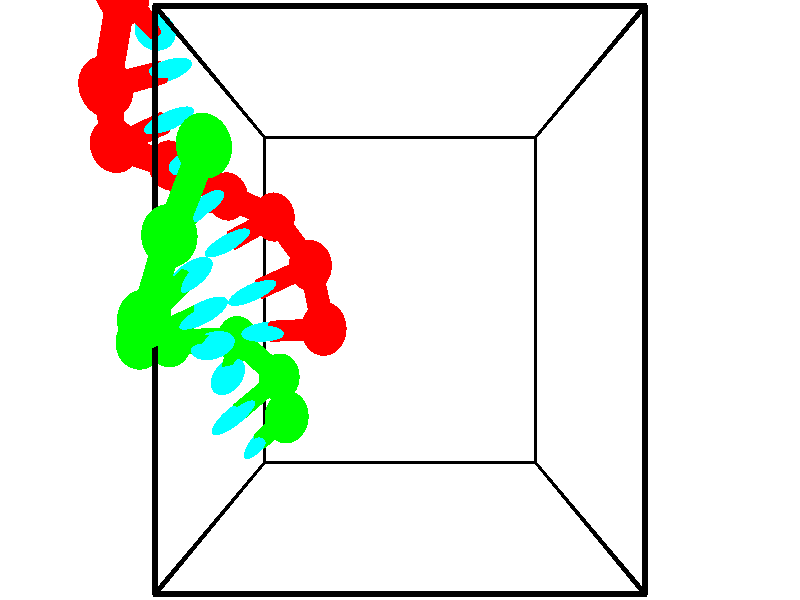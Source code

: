 // switches for output
#declare DRAW_BASES = 1; // possible values are 0, 1; only relevant for DNA ribbons
#declare DRAW_BASES_TYPE = 3; // possible values are 1, 2, 3; only relevant for DNA ribbons
#declare DRAW_FOG = 0; // set to 1 to enable fog

#include "colors.inc"

#include "transforms.inc"
background { rgb <1, 1, 1>}

#default {
   normal{
       ripples 0.25
       frequency 0.20
       turbulence 0.2
       lambda 5
   }
	finish {
		phong 0.1
		phong_size 40.
	}
}

// original window dimensions: 1024x640


// camera settings

camera {
	sky <-0, 1, 0>
	up <-0, 1, 0>
	right 1.6 * <1, 0, 0>
	location <2.5, 2.5, 11.1562>
	look_at <2.5, 2.5, 2.5>
	direction <0, 0, -8.6562>
	angle 67.0682
}


# declare cpy_camera_pos = <2.5, 2.5, 11.1562>;
# if (DRAW_FOG = 1)
fog {
	fog_type 2
	up vnormalize(cpy_camera_pos)
	color rgbt<1,1,1,0.3>
	distance 1e-5
	fog_alt 3e-3
	fog_offset 4
}
# end


// LIGHTS

# declare lum = 6;
global_settings {
	ambient_light rgb lum * <0.05, 0.05, 0.05>
	max_trace_level 15
}# declare cpy_direct_light_amount = 0.25;
light_source
{	1000 * <-1, -1, 1>,
	rgb lum * cpy_direct_light_amount
	parallel
}

light_source
{	1000 * <1, 1, -1>,
	rgb lum * cpy_direct_light_amount
	parallel
}

// strand 0

// nucleotide -1

// particle -1
sphere {
	<-0.243623, 5.031512, 5.196095> 0.250000
	pigment { color rgbt <1,0,0,0> }
	no_shadow
}
cylinder {
	<-0.215141, 4.994522, 4.798828>,  <-0.198052, 4.972328, 4.560468>, 0.100000
	pigment { color rgbt <1,0,0,0> }
	no_shadow
}
cylinder {
	<-0.215141, 4.994522, 4.798828>,  <-0.243623, 5.031512, 5.196095>, 0.100000
	pigment { color rgbt <1,0,0,0> }
	no_shadow
}

// particle -1
sphere {
	<-0.215141, 4.994522, 4.798828> 0.100000
	pigment { color rgbt <1,0,0,0> }
	no_shadow
}
sphere {
	0, 1
	scale<0.080000,0.200000,0.300000>
	matrix <0.477865, -0.870828, 0.115343,
		-0.875543, -0.482812, -0.017819,
		0.071207, -0.092473, -0.993166,
		-0.193780, 4.966780, 4.500878>
	pigment { color rgbt <0,1,1,0> }
	no_shadow
}
cylinder {
	<-0.467629, 4.289418, 5.057500>,  <-0.243623, 5.031512, 5.196095>, 0.130000
	pigment { color rgbt <1,0,0,0> }
	no_shadow
}

// nucleotide -1

// particle -1
sphere {
	<-0.467629, 4.289418, 5.057500> 0.250000
	pigment { color rgbt <1,0,0,0> }
	no_shadow
}
cylinder {
	<-0.221527, 4.454060, 4.788563>,  <-0.073866, 4.552845, 4.627201>, 0.100000
	pigment { color rgbt <1,0,0,0> }
	no_shadow
}
cylinder {
	<-0.221527, 4.454060, 4.788563>,  <-0.467629, 4.289418, 5.057500>, 0.100000
	pigment { color rgbt <1,0,0,0> }
	no_shadow
}

// particle -1
sphere {
	<-0.221527, 4.454060, 4.788563> 0.100000
	pigment { color rgbt <1,0,0,0> }
	no_shadow
}
sphere {
	0, 1
	scale<0.080000,0.200000,0.300000>
	matrix <0.370337, -0.903812, -0.214417,
		-0.695926, -0.117072, -0.708506,
		0.615254, 0.411605, -0.672343,
		-0.036951, 4.577541, 4.586860>
	pigment { color rgbt <0,1,1,0> }
	no_shadow
}
cylinder {
	<-0.687688, 3.936999, 4.408230>,  <-0.467629, 4.289418, 5.057500>, 0.130000
	pigment { color rgbt <1,0,0,0> }
	no_shadow
}

// nucleotide -1

// particle -1
sphere {
	<-0.687688, 3.936999, 4.408230> 0.250000
	pigment { color rgbt <1,0,0,0> }
	no_shadow
}
cylinder {
	<-0.312523, 4.051178, 4.487061>,  <-0.087424, 4.119685, 4.534359>, 0.100000
	pigment { color rgbt <1,0,0,0> }
	no_shadow
}
cylinder {
	<-0.312523, 4.051178, 4.487061>,  <-0.687688, 3.936999, 4.408230>, 0.100000
	pigment { color rgbt <1,0,0,0> }
	no_shadow
}

// particle -1
sphere {
	<-0.312523, 4.051178, 4.487061> 0.100000
	pigment { color rgbt <1,0,0,0> }
	no_shadow
}
sphere {
	0, 1
	scale<0.080000,0.200000,0.300000>
	matrix <0.335217, -0.891929, -0.303466,
		0.089155, 0.350688, -0.932239,
		0.937913, 0.285447, 0.197076,
		-0.031149, 4.136812, 4.546184>
	pigment { color rgbt <0,1,1,0> }
	no_shadow
}
cylinder {
	<-0.290741, 3.861196, 3.815763>,  <-0.687688, 3.936999, 4.408230>, 0.130000
	pigment { color rgbt <1,0,0,0> }
	no_shadow
}

// nucleotide -1

// particle -1
sphere {
	<-0.290741, 3.861196, 3.815763> 0.250000
	pigment { color rgbt <1,0,0,0> }
	no_shadow
}
cylinder {
	<-0.057152, 3.819027, 4.137722>,  <0.083002, 3.793725, 4.330898>, 0.100000
	pigment { color rgbt <1,0,0,0> }
	no_shadow
}
cylinder {
	<-0.057152, 3.819027, 4.137722>,  <-0.290741, 3.861196, 3.815763>, 0.100000
	pigment { color rgbt <1,0,0,0> }
	no_shadow
}

// particle -1
sphere {
	<-0.057152, 3.819027, 4.137722> 0.100000
	pigment { color rgbt <1,0,0,0> }
	no_shadow
}
sphere {
	0, 1
	scale<0.080000,0.200000,0.300000>
	matrix <0.401588, -0.824183, -0.399311,
		0.705481, 0.556424, -0.438963,
		0.583973, -0.105424, 0.804899,
		0.118040, 3.787400, 4.379191>
	pigment { color rgbt <0,1,1,0> }
	no_shadow
}
cylinder {
	<0.332153, 3.583226, 3.572214>,  <-0.290741, 3.861196, 3.815763>, 0.130000
	pigment { color rgbt <1,0,0,0> }
	no_shadow
}

// nucleotide -1

// particle -1
sphere {
	<0.332153, 3.583226, 3.572214> 0.250000
	pigment { color rgbt <1,0,0,0> }
	no_shadow
}
cylinder {
	<0.310234, 3.489853, 3.960545>,  <0.297082, 3.433829, 4.193543>, 0.100000
	pigment { color rgbt <1,0,0,0> }
	no_shadow
}
cylinder {
	<0.310234, 3.489853, 3.960545>,  <0.332153, 3.583226, 3.572214>, 0.100000
	pigment { color rgbt <1,0,0,0> }
	no_shadow
}

// particle -1
sphere {
	<0.310234, 3.489853, 3.960545> 0.100000
	pigment { color rgbt <1,0,0,0> }
	no_shadow
}
sphere {
	0, 1
	scale<0.080000,0.200000,0.300000>
	matrix <0.532297, -0.829437, -0.169391,
		0.844782, 0.507486, 0.169708,
		-0.054798, -0.233434, 0.970827,
		0.293795, 3.419823, 4.251793>
	pigment { color rgbt <0,1,1,0> }
	no_shadow
}
cylinder {
	<0.950270, 3.349680, 3.730215>,  <0.332153, 3.583226, 3.572214>, 0.130000
	pigment { color rgbt <1,0,0,0> }
	no_shadow
}

// nucleotide -1

// particle -1
sphere {
	<0.950270, 3.349680, 3.730215> 0.250000
	pigment { color rgbt <1,0,0,0> }
	no_shadow
}
cylinder {
	<0.700340, 3.179306, 3.991955>,  <0.550382, 3.077082, 4.148999>, 0.100000
	pigment { color rgbt <1,0,0,0> }
	no_shadow
}
cylinder {
	<0.700340, 3.179306, 3.991955>,  <0.950270, 3.349680, 3.730215>, 0.100000
	pigment { color rgbt <1,0,0,0> }
	no_shadow
}

// particle -1
sphere {
	<0.700340, 3.179306, 3.991955> 0.100000
	pigment { color rgbt <1,0,0,0> }
	no_shadow
}
sphere {
	0, 1
	scale<0.080000,0.200000,0.300000>
	matrix <0.415415, -0.890974, -0.183290,
		0.661079, 0.157302, 0.733642,
		-0.624824, -0.425935, 0.654350,
		0.512893, 3.051526, 4.188260>
	pigment { color rgbt <0,1,1,0> }
	no_shadow
}
cylinder {
	<1.447934, 2.835946, 4.066914>,  <0.950270, 3.349680, 3.730215>, 0.130000
	pigment { color rgbt <1,0,0,0> }
	no_shadow
}

// nucleotide -1

// particle -1
sphere {
	<1.447934, 2.835946, 4.066914> 0.250000
	pigment { color rgbt <1,0,0,0> }
	no_shadow
}
cylinder {
	<1.094658, 2.688454, 4.182854>,  <0.882692, 2.599958, 4.252418>, 0.100000
	pigment { color rgbt <1,0,0,0> }
	no_shadow
}
cylinder {
	<1.094658, 2.688454, 4.182854>,  <1.447934, 2.835946, 4.066914>, 0.100000
	pigment { color rgbt <1,0,0,0> }
	no_shadow
}

// particle -1
sphere {
	<1.094658, 2.688454, 4.182854> 0.100000
	pigment { color rgbt <1,0,0,0> }
	no_shadow
}
sphere {
	0, 1
	scale<0.080000,0.200000,0.300000>
	matrix <0.329741, -0.927643, -0.175353,
		0.333534, -0.059295, 0.940871,
		-0.883191, -0.368730, 0.289849,
		0.829701, 2.577835, 4.269808>
	pigment { color rgbt <0,1,1,0> }
	no_shadow
}
cylinder {
	<1.654360, 2.233063, 4.444700>,  <1.447934, 2.835946, 4.066914>, 0.130000
	pigment { color rgbt <1,0,0,0> }
	no_shadow
}

// nucleotide -1

// particle -1
sphere {
	<1.654360, 2.233063, 4.444700> 0.250000
	pigment { color rgbt <1,0,0,0> }
	no_shadow
}
cylinder {
	<1.267540, 2.214176, 4.344631>,  <1.035448, 2.202844, 4.284590>, 0.100000
	pigment { color rgbt <1,0,0,0> }
	no_shadow
}
cylinder {
	<1.267540, 2.214176, 4.344631>,  <1.654360, 2.233063, 4.444700>, 0.100000
	pigment { color rgbt <1,0,0,0> }
	no_shadow
}

// particle -1
sphere {
	<1.267540, 2.214176, 4.344631> 0.100000
	pigment { color rgbt <1,0,0,0> }
	no_shadow
}
sphere {
	0, 1
	scale<0.080000,0.200000,0.300000>
	matrix <0.103906, -0.970285, -0.218519,
		-0.232419, -0.237313, 0.943220,
		-0.967049, -0.047218, -0.250171,
		0.977425, 2.200011, 4.269580>
	pigment { color rgbt <0,1,1,0> }
	no_shadow
}
// strand 1

// nucleotide -1

// particle -1
sphere {
	<1.192154, 1.374202, 4.187756> 0.250000
	pigment { color rgbt <0,1,0,0> }
	no_shadow
}
cylinder {
	<0.948898, 1.189095, 3.929760>,  <0.802945, 1.078030, 3.774962>, 0.100000
	pigment { color rgbt <0,1,0,0> }
	no_shadow
}
cylinder {
	<0.948898, 1.189095, 3.929760>,  <1.192154, 1.374202, 4.187756>, 0.100000
	pigment { color rgbt <0,1,0,0> }
	no_shadow
}

// particle -1
sphere {
	<0.948898, 1.189095, 3.929760> 0.100000
	pigment { color rgbt <0,1,0,0> }
	no_shadow
}
sphere {
	0, 1
	scale<0.080000,0.200000,0.300000>
	matrix <-0.693485, 0.705115, 0.147957,
		0.386322, 0.537270, -0.749731,
		-0.608139, -0.462768, -0.644991,
		0.766457, 1.050264, 3.736263>
	pigment { color rgbt <0,1,1,0> }
	no_shadow
}
cylinder {
	<0.975835, 1.685134, 3.519307>,  <1.192154, 1.374202, 4.187756>, 0.130000
	pigment { color rgbt <0,1,0,0> }
	no_shadow
}

// nucleotide -1

// particle -1
sphere {
	<0.975835, 1.685134, 3.519307> 0.250000
	pigment { color rgbt <0,1,0,0> }
	no_shadow
}
cylinder {
	<0.707726, 1.487301, 3.740620>,  <0.546860, 1.368601, 3.873407>, 0.100000
	pigment { color rgbt <0,1,0,0> }
	no_shadow
}
cylinder {
	<0.707726, 1.487301, 3.740620>,  <0.975835, 1.685134, 3.519307>, 0.100000
	pigment { color rgbt <0,1,0,0> }
	no_shadow
}

// particle -1
sphere {
	<0.707726, 1.487301, 3.740620> 0.100000
	pigment { color rgbt <0,1,0,0> }
	no_shadow
}
sphere {
	0, 1
	scale<0.080000,0.200000,0.300000>
	matrix <-0.417042, 0.867721, 0.270437,
		-0.613847, -0.049475, -0.787873,
		-0.670274, -0.494583, 0.553281,
		0.506643, 1.338926, 3.906604>
	pigment { color rgbt <0,1,1,0> }
	no_shadow
}
cylinder {
	<0.397591, 2.077320, 3.360813>,  <0.975835, 1.685134, 3.519307>, 0.130000
	pigment { color rgbt <0,1,0,0> }
	no_shadow
}

// nucleotide -1

// particle -1
sphere {
	<0.397591, 2.077320, 3.360813> 0.250000
	pigment { color rgbt <0,1,0,0> }
	no_shadow
}
cylinder {
	<0.430283, 1.888931, 3.712154>,  <0.449898, 1.775898, 3.922959>, 0.100000
	pigment { color rgbt <0,1,0,0> }
	no_shadow
}
cylinder {
	<0.430283, 1.888931, 3.712154>,  <0.397591, 2.077320, 3.360813>, 0.100000
	pigment { color rgbt <0,1,0,0> }
	no_shadow
}

// particle -1
sphere {
	<0.430283, 1.888931, 3.712154> 0.100000
	pigment { color rgbt <0,1,0,0> }
	no_shadow
}
sphere {
	0, 1
	scale<0.080000,0.200000,0.300000>
	matrix <-0.160245, 0.863626, 0.477986,
		-0.983688, -0.179817, -0.004888,
		0.081729, -0.470972, 0.878354,
		0.454801, 1.747640, 3.975661>
	pigment { color rgbt <0,1,1,0> }
	no_shadow
}
cylinder {
	<-0.292119, 2.069759, 3.822006>,  <0.397591, 2.077320, 3.360813>, 0.130000
	pigment { color rgbt <0,1,0,0> }
	no_shadow
}

// nucleotide -1

// particle -1
sphere {
	<-0.292119, 2.069759, 3.822006> 0.250000
	pigment { color rgbt <0,1,0,0> }
	no_shadow
}
cylinder {
	<0.060669, 2.065144, 4.010471>,  <0.272342, 2.062374, 4.123551>, 0.100000
	pigment { color rgbt <0,1,0,0> }
	no_shadow
}
cylinder {
	<0.060669, 2.065144, 4.010471>,  <-0.292119, 2.069759, 3.822006>, 0.100000
	pigment { color rgbt <0,1,0,0> }
	no_shadow
}

// particle -1
sphere {
	<0.060669, 2.065144, 4.010471> 0.100000
	pigment { color rgbt <0,1,0,0> }
	no_shadow
}
sphere {
	0, 1
	scale<0.080000,0.200000,0.300000>
	matrix <-0.265087, 0.814436, 0.516161,
		-0.389690, -0.580138, 0.715249,
		0.881969, -0.011540, 0.471165,
		0.325260, 2.061682, 4.151821>
	pigment { color rgbt <0,1,1,0> }
	no_shadow
}
cylinder {
	<-0.349934, 2.113166, 4.522157>,  <-0.292119, 2.069759, 3.822006>, 0.130000
	pigment { color rgbt <0,1,0,0> }
	no_shadow
}

// nucleotide -1

// particle -1
sphere {
	<-0.349934, 2.113166, 4.522157> 0.250000
	pigment { color rgbt <0,1,0,0> }
	no_shadow
}
cylinder {
	<0.014076, 2.265491, 4.456631>,  <0.232482, 2.356887, 4.417315>, 0.100000
	pigment { color rgbt <0,1,0,0> }
	no_shadow
}
cylinder {
	<0.014076, 2.265491, 4.456631>,  <-0.349934, 2.113166, 4.522157>, 0.100000
	pigment { color rgbt <0,1,0,0> }
	no_shadow
}

// particle -1
sphere {
	<0.014076, 2.265491, 4.456631> 0.100000
	pigment { color rgbt <0,1,0,0> }
	no_shadow
}
sphere {
	0, 1
	scale<0.080000,0.200000,0.300000>
	matrix <-0.274926, 0.850158, 0.449050,
		0.310273, -0.363610, 0.878361,
		0.910025, 0.380813, -0.163816,
		0.287084, 2.379735, 4.407486>
	pigment { color rgbt <0,1,1,0> }
	no_shadow
}
cylinder {
	<-0.035097, 2.339473, 5.162356>,  <-0.349934, 2.113166, 4.522157>, 0.130000
	pigment { color rgbt <0,1,0,0> }
	no_shadow
}

// nucleotide -1

// particle -1
sphere {
	<-0.035097, 2.339473, 5.162356> 0.250000
	pigment { color rgbt <0,1,0,0> }
	no_shadow
}
cylinder {
	<0.119843, 2.557858, 4.865200>,  <0.212806, 2.688889, 4.686906>, 0.100000
	pigment { color rgbt <0,1,0,0> }
	no_shadow
}
cylinder {
	<0.119843, 2.557858, 4.865200>,  <-0.035097, 2.339473, 5.162356>, 0.100000
	pigment { color rgbt <0,1,0,0> }
	no_shadow
}

// particle -1
sphere {
	<0.119843, 2.557858, 4.865200> 0.100000
	pigment { color rgbt <0,1,0,0> }
	no_shadow
}
sphere {
	0, 1
	scale<0.080000,0.200000,0.300000>
	matrix <-0.175212, 0.834705, 0.522081,
		0.905131, -0.072064, 0.418981,
		0.387348, 0.545962, -0.742891,
		0.236047, 2.721646, 4.642333>
	pigment { color rgbt <0,1,1,0> }
	no_shadow
}
cylinder {
	<0.313873, 3.006649, 5.425282>,  <-0.035097, 2.339473, 5.162356>, 0.130000
	pigment { color rgbt <0,1,0,0> }
	no_shadow
}

// nucleotide -1

// particle -1
sphere {
	<0.313873, 3.006649, 5.425282> 0.250000
	pigment { color rgbt <0,1,0,0> }
	no_shadow
}
cylinder {
	<0.297386, 3.152050, 5.053009>,  <0.287494, 3.239290, 4.829646>, 0.100000
	pigment { color rgbt <0,1,0,0> }
	no_shadow
}
cylinder {
	<0.297386, 3.152050, 5.053009>,  <0.313873, 3.006649, 5.425282>, 0.100000
	pigment { color rgbt <0,1,0,0> }
	no_shadow
}

// particle -1
sphere {
	<0.297386, 3.152050, 5.053009> 0.100000
	pigment { color rgbt <0,1,0,0> }
	no_shadow
}
sphere {
	0, 1
	scale<0.080000,0.200000,0.300000>
	matrix <-0.253595, 0.897164, 0.361642,
		0.966432, 0.250923, 0.055203,
		-0.041218, 0.363502, -0.930681,
		0.285021, 3.261101, 4.773805>
	pigment { color rgbt <0,1,1,0> }
	no_shadow
}
cylinder {
	<0.671478, 3.699111, 5.517148>,  <0.313873, 3.006649, 5.425282>, 0.130000
	pigment { color rgbt <0,1,0,0> }
	no_shadow
}

// nucleotide -1

// particle -1
sphere {
	<0.671478, 3.699111, 5.517148> 0.250000
	pigment { color rgbt <0,1,0,0> }
	no_shadow
}
cylinder {
	<0.465996, 3.698681, 5.173962>,  <0.342706, 3.698423, 4.968050>, 0.100000
	pigment { color rgbt <0,1,0,0> }
	no_shadow
}
cylinder {
	<0.465996, 3.698681, 5.173962>,  <0.671478, 3.699111, 5.517148>, 0.100000
	pigment { color rgbt <0,1,0,0> }
	no_shadow
}

// particle -1
sphere {
	<0.465996, 3.698681, 5.173962> 0.100000
	pigment { color rgbt <0,1,0,0> }
	no_shadow
}
sphere {
	0, 1
	scale<0.080000,0.200000,0.300000>
	matrix <-0.339856, 0.918454, 0.202338,
		0.787784, 0.395527, -0.472180,
		-0.513706, -0.001074, -0.857966,
		0.311884, 3.698359, 4.916572>
	pigment { color rgbt <0,1,1,0> }
	no_shadow
}
// box output
cylinder {
	<0.000000, 0.000000, 0.000000>,  <5.000000, 0.000000, 0.000000>, 0.025000
	pigment { color rgbt <0,0,0,0> }
	no_shadow
}
cylinder {
	<0.000000, 0.000000, 0.000000>,  <0.000000, 5.000000, 0.000000>, 0.025000
	pigment { color rgbt <0,0,0,0> }
	no_shadow
}
cylinder {
	<0.000000, 0.000000, 0.000000>,  <0.000000, 0.000000, 5.000000>, 0.025000
	pigment { color rgbt <0,0,0,0> }
	no_shadow
}
cylinder {
	<5.000000, 5.000000, 5.000000>,  <0.000000, 5.000000, 5.000000>, 0.025000
	pigment { color rgbt <0,0,0,0> }
	no_shadow
}
cylinder {
	<5.000000, 5.000000, 5.000000>,  <5.000000, 0.000000, 5.000000>, 0.025000
	pigment { color rgbt <0,0,0,0> }
	no_shadow
}
cylinder {
	<5.000000, 5.000000, 5.000000>,  <5.000000, 5.000000, 0.000000>, 0.025000
	pigment { color rgbt <0,0,0,0> }
	no_shadow
}
cylinder {
	<0.000000, 0.000000, 5.000000>,  <0.000000, 5.000000, 5.000000>, 0.025000
	pigment { color rgbt <0,0,0,0> }
	no_shadow
}
cylinder {
	<0.000000, 0.000000, 5.000000>,  <5.000000, 0.000000, 5.000000>, 0.025000
	pigment { color rgbt <0,0,0,0> }
	no_shadow
}
cylinder {
	<5.000000, 5.000000, 0.000000>,  <0.000000, 5.000000, 0.000000>, 0.025000
	pigment { color rgbt <0,0,0,0> }
	no_shadow
}
cylinder {
	<5.000000, 5.000000, 0.000000>,  <5.000000, 0.000000, 0.000000>, 0.025000
	pigment { color rgbt <0,0,0,0> }
	no_shadow
}
cylinder {
	<5.000000, 0.000000, 5.000000>,  <5.000000, 0.000000, 0.000000>, 0.025000
	pigment { color rgbt <0,0,0,0> }
	no_shadow
}
cylinder {
	<0.000000, 5.000000, 0.000000>,  <0.000000, 5.000000, 5.000000>, 0.025000
	pigment { color rgbt <0,0,0,0> }
	no_shadow
}
// end of box output

